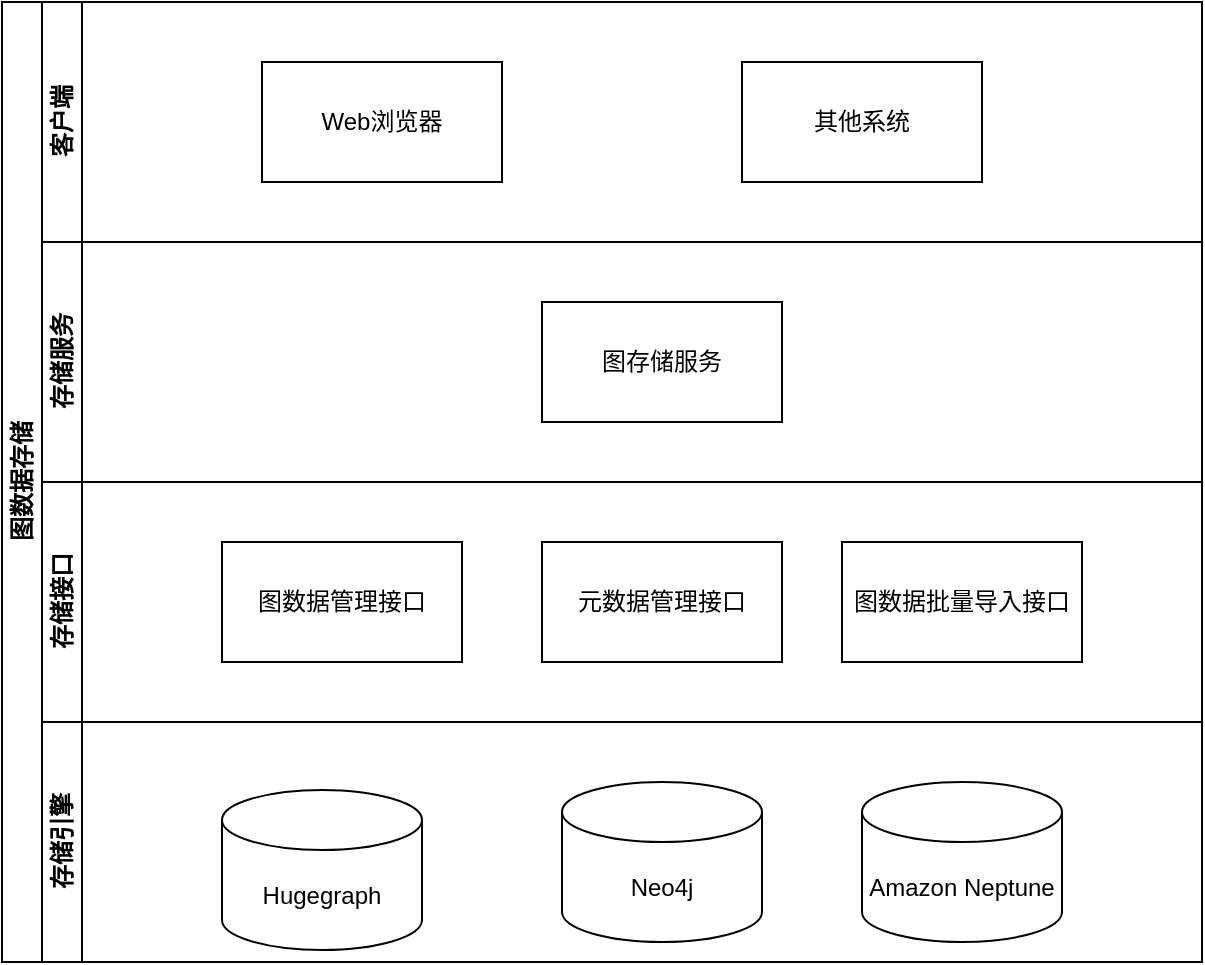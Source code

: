 <mxfile version="22.1.21" type="github">
  <diagram name="第 1 页" id="jRL6ygz8Du5S71m1YgYy">
    <mxGraphModel dx="989" dy="509" grid="1" gridSize="10" guides="1" tooltips="1" connect="1" arrows="1" fold="1" page="1" pageScale="1" pageWidth="827" pageHeight="1169" math="0" shadow="0">
      <root>
        <mxCell id="0" />
        <mxCell id="1" parent="0" />
        <mxCell id="Y2Ha5PT66DZoxck5R7xJ-13" value="图数据存储" style="swimlane;childLayout=stackLayout;resizeParent=1;resizeParentMax=0;horizontal=0;startSize=20;horizontalStack=0;html=1;" vertex="1" parent="1">
          <mxGeometry x="20" y="110" width="600" height="480" as="geometry" />
        </mxCell>
        <mxCell id="Y2Ha5PT66DZoxck5R7xJ-14" value="客户端" style="swimlane;startSize=20;horizontal=0;html=1;" vertex="1" parent="Y2Ha5PT66DZoxck5R7xJ-13">
          <mxGeometry x="20" width="580" height="120" as="geometry" />
        </mxCell>
        <mxCell id="Y2Ha5PT66DZoxck5R7xJ-20" value="Web浏览器" style="rounded=0;whiteSpace=wrap;html=1;" vertex="1" parent="Y2Ha5PT66DZoxck5R7xJ-14">
          <mxGeometry x="110" y="30" width="120" height="60" as="geometry" />
        </mxCell>
        <mxCell id="Y2Ha5PT66DZoxck5R7xJ-28" value="其他系统" style="rounded=0;whiteSpace=wrap;html=1;" vertex="1" parent="Y2Ha5PT66DZoxck5R7xJ-14">
          <mxGeometry x="350" y="30" width="120" height="60" as="geometry" />
        </mxCell>
        <mxCell id="Y2Ha5PT66DZoxck5R7xJ-26" value="存储服务" style="swimlane;startSize=20;horizontal=0;html=1;" vertex="1" parent="Y2Ha5PT66DZoxck5R7xJ-13">
          <mxGeometry x="20" y="120" width="580" height="120" as="geometry" />
        </mxCell>
        <mxCell id="Y2Ha5PT66DZoxck5R7xJ-29" value="图存储服务" style="rounded=0;whiteSpace=wrap;html=1;" vertex="1" parent="Y2Ha5PT66DZoxck5R7xJ-26">
          <mxGeometry x="250" y="30" width="120" height="60" as="geometry" />
        </mxCell>
        <mxCell id="Y2Ha5PT66DZoxck5R7xJ-15" value="存储接口" style="swimlane;startSize=20;horizontal=0;html=1;" vertex="1" parent="Y2Ha5PT66DZoxck5R7xJ-13">
          <mxGeometry x="20" y="240" width="580" height="120" as="geometry" />
        </mxCell>
        <mxCell id="Y2Ha5PT66DZoxck5R7xJ-17" value="图数据管理接口" style="rounded=0;whiteSpace=wrap;html=1;" vertex="1" parent="Y2Ha5PT66DZoxck5R7xJ-15">
          <mxGeometry x="90" y="30" width="120" height="60" as="geometry" />
        </mxCell>
        <mxCell id="Y2Ha5PT66DZoxck5R7xJ-18" value="元数据管理接口" style="rounded=0;whiteSpace=wrap;html=1;" vertex="1" parent="Y2Ha5PT66DZoxck5R7xJ-15">
          <mxGeometry x="250" y="30" width="120" height="60" as="geometry" />
        </mxCell>
        <mxCell id="Y2Ha5PT66DZoxck5R7xJ-19" value="图数据批量导入接口" style="rounded=0;whiteSpace=wrap;html=1;" vertex="1" parent="Y2Ha5PT66DZoxck5R7xJ-15">
          <mxGeometry x="400" y="30" width="120" height="60" as="geometry" />
        </mxCell>
        <mxCell id="Y2Ha5PT66DZoxck5R7xJ-16" value="存储引擎" style="swimlane;startSize=20;horizontal=0;html=1;" vertex="1" parent="Y2Ha5PT66DZoxck5R7xJ-13">
          <mxGeometry x="20" y="360" width="580" height="120" as="geometry" />
        </mxCell>
        <mxCell id="Y2Ha5PT66DZoxck5R7xJ-4" value="Hugegraph" style="shape=cylinder3;whiteSpace=wrap;html=1;boundedLbl=1;backgroundOutline=1;size=15;" vertex="1" parent="Y2Ha5PT66DZoxck5R7xJ-16">
          <mxGeometry x="90" y="34" width="100" height="80" as="geometry" />
        </mxCell>
        <mxCell id="Y2Ha5PT66DZoxck5R7xJ-5" value="Neo4j" style="shape=cylinder3;whiteSpace=wrap;html=1;boundedLbl=1;backgroundOutline=1;size=15;" vertex="1" parent="Y2Ha5PT66DZoxck5R7xJ-16">
          <mxGeometry x="260" y="30" width="100" height="80" as="geometry" />
        </mxCell>
        <mxCell id="Y2Ha5PT66DZoxck5R7xJ-6" value="Amazon Neptune" style="shape=cylinder3;whiteSpace=wrap;html=1;boundedLbl=1;backgroundOutline=1;size=15;" vertex="1" parent="Y2Ha5PT66DZoxck5R7xJ-16">
          <mxGeometry x="410" y="30" width="100" height="80" as="geometry" />
        </mxCell>
      </root>
    </mxGraphModel>
  </diagram>
</mxfile>
